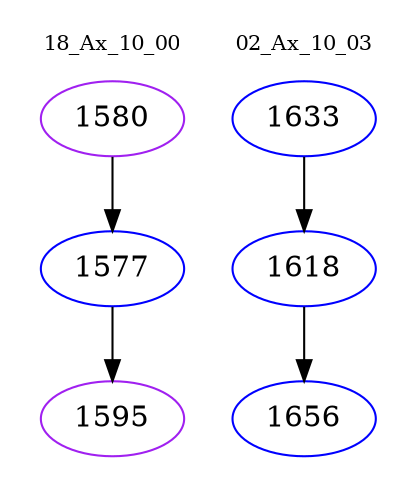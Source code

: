 digraph{
subgraph cluster_0 {
color = white
label = "18_Ax_10_00";
fontsize=10;
T0_1580 [label="1580", color="purple"]
T0_1580 -> T0_1577 [color="black"]
T0_1577 [label="1577", color="blue"]
T0_1577 -> T0_1595 [color="black"]
T0_1595 [label="1595", color="purple"]
}
subgraph cluster_1 {
color = white
label = "02_Ax_10_03";
fontsize=10;
T1_1633 [label="1633", color="blue"]
T1_1633 -> T1_1618 [color="black"]
T1_1618 [label="1618", color="blue"]
T1_1618 -> T1_1656 [color="black"]
T1_1656 [label="1656", color="blue"]
}
}
